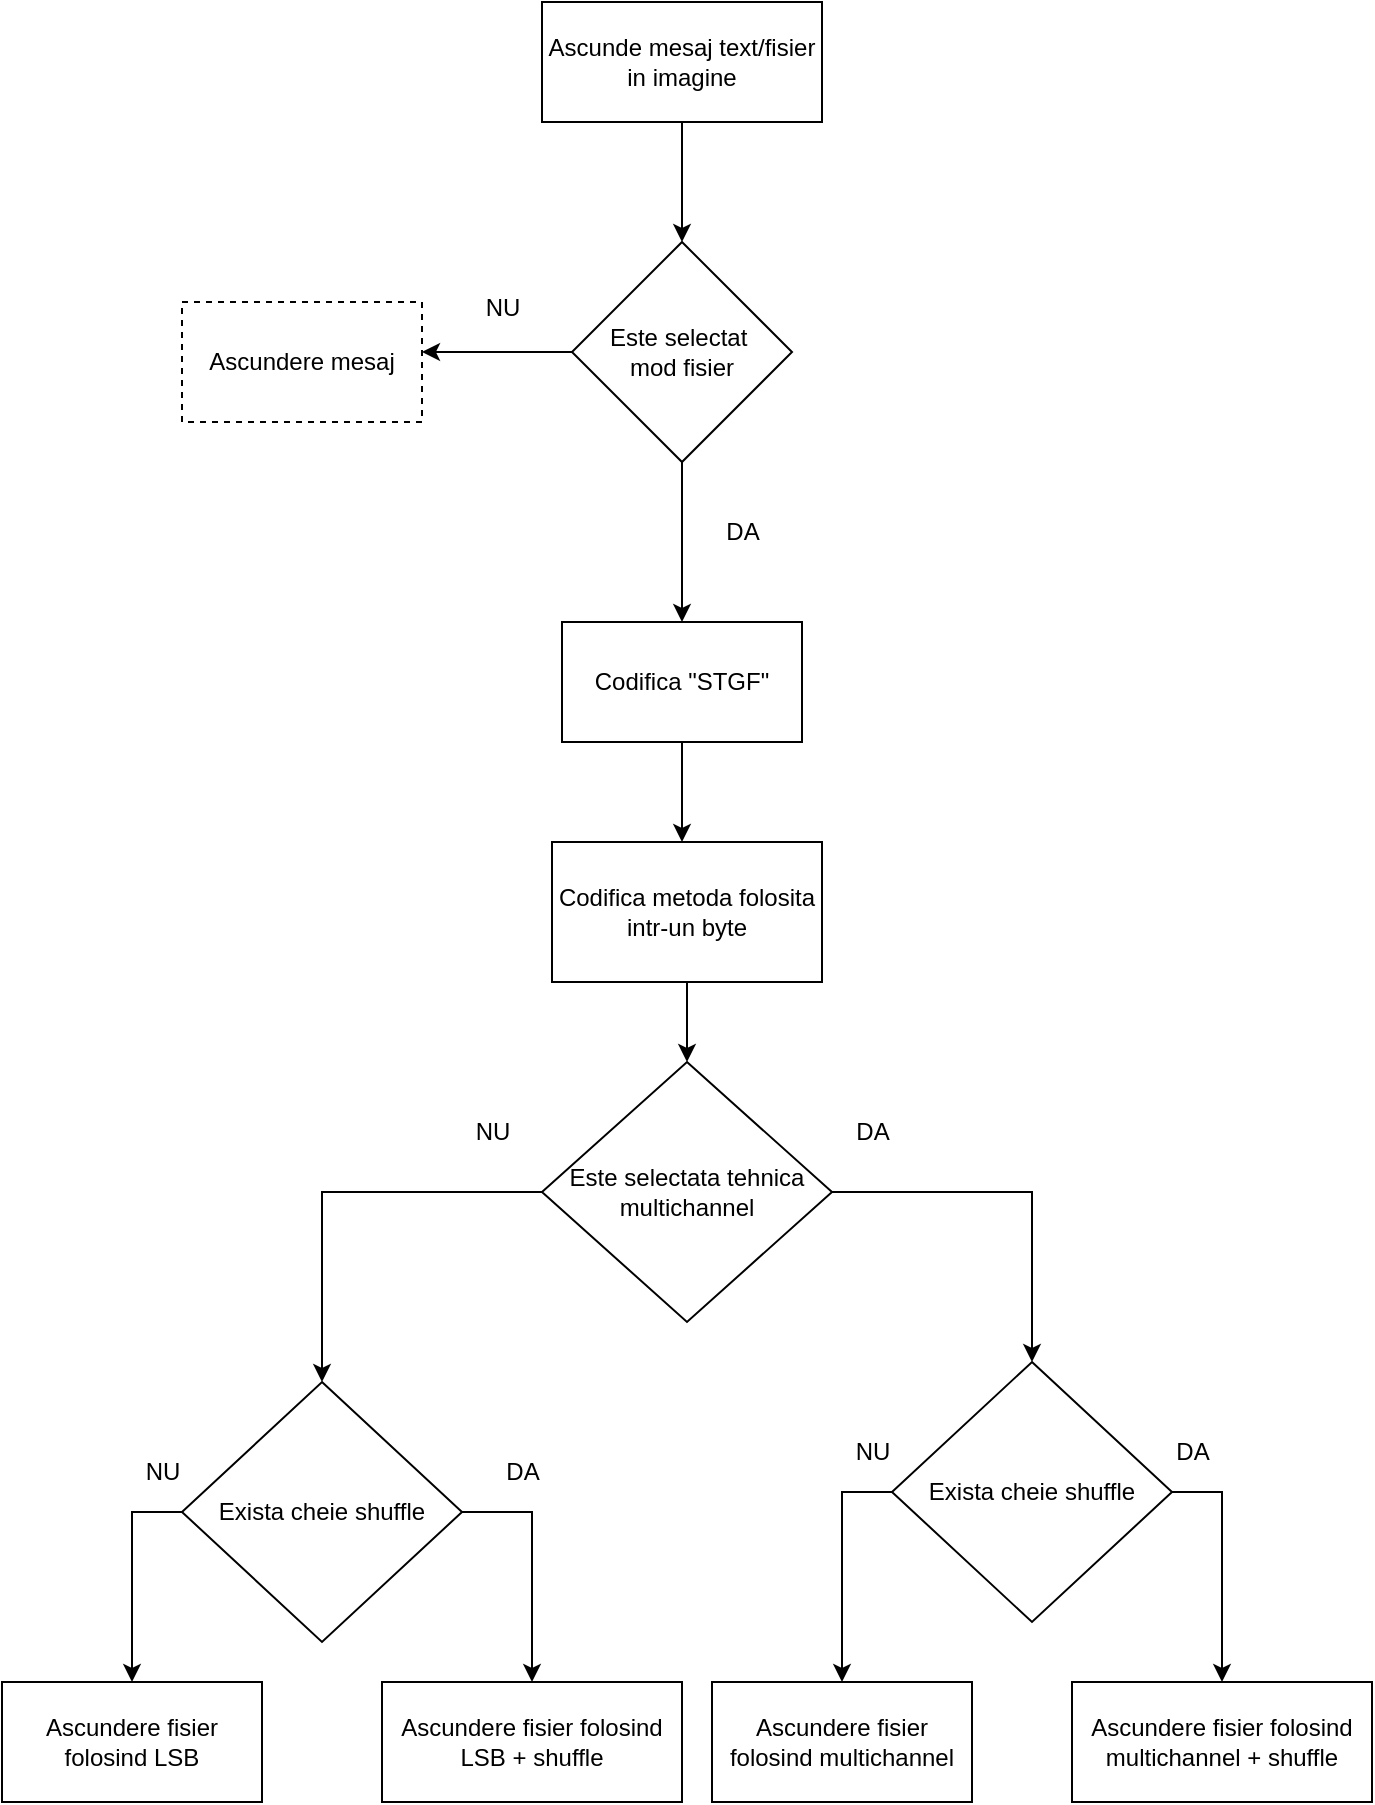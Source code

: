 <mxfile version="27.1.5">
  <diagram name="Page-1" id="K-sxUWhbFrWCEqYCbN1u">
    <mxGraphModel dx="1665" dy="749" grid="1" gridSize="10" guides="1" tooltips="1" connect="1" arrows="1" fold="1" page="1" pageScale="1" pageWidth="2000" pageHeight="2000" math="0" shadow="0">
      <root>
        <mxCell id="0" />
        <mxCell id="1" parent="0" />
        <mxCell id="Z8RvkhJ9j8ZMX2Gw0k4A-1" style="edgeStyle=orthogonalEdgeStyle;rounded=0;orthogonalLoop=1;jettySize=auto;html=1;exitX=0.5;exitY=1;exitDx=0;exitDy=0;entryX=0.5;entryY=0;entryDx=0;entryDy=0;strokeColor=light-dark(#000000,#3333FF);" edge="1" parent="1" source="Z8RvkhJ9j8ZMX2Gw0k4A-2" target="Z8RvkhJ9j8ZMX2Gw0k4A-4">
          <mxGeometry relative="1" as="geometry" />
        </mxCell>
        <mxCell id="Z8RvkhJ9j8ZMX2Gw0k4A-2" value="Ascunde mesaj text/fisier in imagine" style="rounded=0;whiteSpace=wrap;html=1;" vertex="1" parent="1">
          <mxGeometry x="670" y="200" width="140" height="60" as="geometry" />
        </mxCell>
        <mxCell id="Z8RvkhJ9j8ZMX2Gw0k4A-3" style="edgeStyle=orthogonalEdgeStyle;rounded=0;orthogonalLoop=1;jettySize=auto;html=1;exitX=0;exitY=0.5;exitDx=0;exitDy=0;strokeColor=light-dark(#000000,#3333FF);" edge="1" parent="1" source="Z8RvkhJ9j8ZMX2Gw0k4A-4">
          <mxGeometry relative="1" as="geometry">
            <mxPoint x="610" y="375" as="targetPoint" />
          </mxGeometry>
        </mxCell>
        <mxCell id="Z8RvkhJ9j8ZMX2Gw0k4A-9" style="edgeStyle=orthogonalEdgeStyle;rounded=0;orthogonalLoop=1;jettySize=auto;html=1;exitX=0.5;exitY=1;exitDx=0;exitDy=0;entryX=0.5;entryY=0;entryDx=0;entryDy=0;strokeColor=light-dark(#000000,#3333FF);" edge="1" parent="1" source="Z8RvkhJ9j8ZMX2Gw0k4A-4">
          <mxGeometry relative="1" as="geometry">
            <mxPoint x="740" y="510" as="targetPoint" />
          </mxGeometry>
        </mxCell>
        <mxCell id="Z8RvkhJ9j8ZMX2Gw0k4A-4" value="Este selectat&amp;nbsp;&lt;div&gt;m&lt;span style=&quot;background-color: transparent; color: light-dark(rgb(0, 0, 0), rgb(255, 255, 255));&quot;&gt;od fisier&lt;/span&gt;&lt;/div&gt;" style="rhombus;whiteSpace=wrap;html=1;" vertex="1" parent="1">
          <mxGeometry x="685" y="320" width="110" height="110" as="geometry" />
        </mxCell>
        <mxCell id="Z8RvkhJ9j8ZMX2Gw0k4A-5" value="&lt;font style=&quot;color: light-dark(rgb(0, 0, 0), rgb(153, 153, 255));&quot;&gt;DA&lt;/font&gt;" style="text;html=1;align=center;verticalAlign=middle;resizable=0;points=[];autosize=1;strokeColor=none;fillColor=none;" vertex="1" parent="1">
          <mxGeometry x="750" y="450" width="40" height="30" as="geometry" />
        </mxCell>
        <mxCell id="Z8RvkhJ9j8ZMX2Gw0k4A-6" value="&lt;font style=&quot;color: light-dark(rgb(0, 0, 0), rgb(153, 153, 255));&quot;&gt;NU&lt;/font&gt;" style="text;html=1;align=center;verticalAlign=middle;resizable=0;points=[];autosize=1;strokeColor=none;fillColor=none;" vertex="1" parent="1">
          <mxGeometry x="630" y="338" width="40" height="30" as="geometry" />
        </mxCell>
        <mxCell id="Z8RvkhJ9j8ZMX2Gw0k4A-7" value="Ascundere mesaj" style="rounded=0;whiteSpace=wrap;html=1;dashed=1;" vertex="1" parent="1">
          <mxGeometry x="490" y="350" width="120" height="60" as="geometry" />
        </mxCell>
        <mxCell id="Z8RvkhJ9j8ZMX2Gw0k4A-12" style="edgeStyle=orthogonalEdgeStyle;rounded=0;orthogonalLoop=1;jettySize=auto;html=1;exitX=0.5;exitY=1;exitDx=0;exitDy=0;entryX=0.5;entryY=0;entryDx=0;entryDy=0;strokeColor=light-dark(#000000,#3333FF);" edge="1" parent="1" source="Z8RvkhJ9j8ZMX2Gw0k4A-10">
          <mxGeometry relative="1" as="geometry">
            <mxPoint x="740" y="620" as="targetPoint" />
          </mxGeometry>
        </mxCell>
        <mxCell id="Z8RvkhJ9j8ZMX2Gw0k4A-10" value="Codifica &quot;STGF&quot;" style="rounded=0;whiteSpace=wrap;html=1;" vertex="1" parent="1">
          <mxGeometry x="680" y="510" width="120" height="60" as="geometry" />
        </mxCell>
        <mxCell id="Z8RvkhJ9j8ZMX2Gw0k4A-16" style="edgeStyle=orthogonalEdgeStyle;rounded=0;orthogonalLoop=1;jettySize=auto;html=1;exitX=0.5;exitY=1;exitDx=0;exitDy=0;entryX=0.5;entryY=0;entryDx=0;entryDy=0;strokeColor=light-dark(#000000,#3333FF);" edge="1" parent="1" source="Z8RvkhJ9j8ZMX2Gw0k4A-14" target="Z8RvkhJ9j8ZMX2Gw0k4A-19">
          <mxGeometry relative="1" as="geometry">
            <mxPoint x="740" y="720" as="targetPoint" />
          </mxGeometry>
        </mxCell>
        <mxCell id="Z8RvkhJ9j8ZMX2Gw0k4A-14" value="Codifica metoda folosita intr-un byte" style="rounded=0;whiteSpace=wrap;html=1;" vertex="1" parent="1">
          <mxGeometry x="675" y="620" width="135" height="70" as="geometry" />
        </mxCell>
        <mxCell id="Z8RvkhJ9j8ZMX2Gw0k4A-17" style="edgeStyle=orthogonalEdgeStyle;rounded=0;orthogonalLoop=1;jettySize=auto;html=1;exitX=1;exitY=0.5;exitDx=0;exitDy=0;entryX=0.5;entryY=0;entryDx=0;entryDy=0;strokeColor=light-dark(#000000,#3333FF);" edge="1" parent="1" source="Z8RvkhJ9j8ZMX2Gw0k4A-19" target="Z8RvkhJ9j8ZMX2Gw0k4A-23">
          <mxGeometry relative="1" as="geometry">
            <mxPoint x="895" y="785" as="targetPoint" />
          </mxGeometry>
        </mxCell>
        <mxCell id="Z8RvkhJ9j8ZMX2Gw0k4A-18" style="edgeStyle=orthogonalEdgeStyle;rounded=0;orthogonalLoop=1;jettySize=auto;html=1;exitX=0;exitY=0.5;exitDx=0;exitDy=0;entryX=0.5;entryY=0;entryDx=0;entryDy=0;strokeColor=light-dark(#000000,#3333FF);" edge="1" parent="1" source="Z8RvkhJ9j8ZMX2Gw0k4A-19" target="Z8RvkhJ9j8ZMX2Gw0k4A-30">
          <mxGeometry relative="1" as="geometry" />
        </mxCell>
        <mxCell id="Z8RvkhJ9j8ZMX2Gw0k4A-19" value="Este selectata tehnica multichannel" style="rhombus;whiteSpace=wrap;html=1;" vertex="1" parent="1">
          <mxGeometry x="670" y="730" width="145" height="130" as="geometry" />
        </mxCell>
        <mxCell id="Z8RvkhJ9j8ZMX2Gw0k4A-20" value="&lt;font style=&quot;color: light-dark(rgb(0, 0, 0), rgb(153, 153, 255));&quot;&gt;DA&lt;/font&gt;" style="text;html=1;align=center;verticalAlign=middle;resizable=0;points=[];autosize=1;strokeColor=none;fillColor=none;" vertex="1" parent="1">
          <mxGeometry x="815" y="750" width="40" height="30" as="geometry" />
        </mxCell>
        <mxCell id="Z8RvkhJ9j8ZMX2Gw0k4A-21" style="edgeStyle=orthogonalEdgeStyle;rounded=0;orthogonalLoop=1;jettySize=auto;html=1;exitX=1;exitY=0.5;exitDx=0;exitDy=0;entryX=0.5;entryY=0;entryDx=0;entryDy=0;strokeColor=light-dark(#000000,#3333FF);" edge="1" parent="1" source="Z8RvkhJ9j8ZMX2Gw0k4A-23" target="Z8RvkhJ9j8ZMX2Gw0k4A-27">
          <mxGeometry relative="1" as="geometry">
            <mxPoint x="1035" y="945" as="targetPoint" />
          </mxGeometry>
        </mxCell>
        <mxCell id="Z8RvkhJ9j8ZMX2Gw0k4A-22" style="edgeStyle=orthogonalEdgeStyle;rounded=0;orthogonalLoop=1;jettySize=auto;html=1;exitX=0;exitY=0.5;exitDx=0;exitDy=0;entryX=0.5;entryY=0;entryDx=0;entryDy=0;strokeColor=light-dark(#000000,#3333FF);" edge="1" parent="1" source="Z8RvkhJ9j8ZMX2Gw0k4A-23" target="Z8RvkhJ9j8ZMX2Gw0k4A-26">
          <mxGeometry relative="1" as="geometry">
            <mxPoint x="795" y="945" as="targetPoint" />
          </mxGeometry>
        </mxCell>
        <mxCell id="Z8RvkhJ9j8ZMX2Gw0k4A-23" value="Exista cheie shuffle" style="rhombus;whiteSpace=wrap;html=1;" vertex="1" parent="1">
          <mxGeometry x="845" y="880" width="140" height="130" as="geometry" />
        </mxCell>
        <mxCell id="Z8RvkhJ9j8ZMX2Gw0k4A-24" value="&lt;font style=&quot;color: light-dark(rgb(0, 0, 0), rgb(153, 153, 255));&quot;&gt;DA&lt;/font&gt;" style="text;html=1;align=center;verticalAlign=middle;resizable=0;points=[];autosize=1;strokeColor=none;fillColor=none;" vertex="1" parent="1">
          <mxGeometry x="975" y="910" width="40" height="30" as="geometry" />
        </mxCell>
        <mxCell id="Z8RvkhJ9j8ZMX2Gw0k4A-25" value="&lt;font style=&quot;color: light-dark(rgb(0, 0, 0), rgb(153, 153, 255));&quot;&gt;NU&lt;/font&gt;" style="text;html=1;align=center;verticalAlign=middle;resizable=0;points=[];autosize=1;strokeColor=none;fillColor=none;" vertex="1" parent="1">
          <mxGeometry x="815" y="910" width="40" height="30" as="geometry" />
        </mxCell>
        <mxCell id="Z8RvkhJ9j8ZMX2Gw0k4A-26" value="Ascundere fisier folosind multichannel" style="rounded=0;whiteSpace=wrap;html=1;" vertex="1" parent="1">
          <mxGeometry x="755" y="1040" width="130" height="60" as="geometry" />
        </mxCell>
        <mxCell id="Z8RvkhJ9j8ZMX2Gw0k4A-27" value="Ascundere fisier folosind multichannel + shuffle" style="rounded=0;whiteSpace=wrap;html=1;" vertex="1" parent="1">
          <mxGeometry x="935" y="1040" width="150" height="60" as="geometry" />
        </mxCell>
        <mxCell id="Z8RvkhJ9j8ZMX2Gw0k4A-28" style="edgeStyle=orthogonalEdgeStyle;rounded=0;orthogonalLoop=1;jettySize=auto;html=1;exitX=1;exitY=0.5;exitDx=0;exitDy=0;entryX=0.5;entryY=0;entryDx=0;entryDy=0;strokeColor=light-dark(#000000,#3333FF);" edge="1" parent="1" source="Z8RvkhJ9j8ZMX2Gw0k4A-30" target="Z8RvkhJ9j8ZMX2Gw0k4A-34">
          <mxGeometry relative="1" as="geometry">
            <mxPoint x="690" y="945" as="targetPoint" />
          </mxGeometry>
        </mxCell>
        <mxCell id="Z8RvkhJ9j8ZMX2Gw0k4A-29" style="edgeStyle=orthogonalEdgeStyle;rounded=0;orthogonalLoop=1;jettySize=auto;html=1;exitX=0;exitY=0.5;exitDx=0;exitDy=0;entryX=0.5;entryY=0;entryDx=0;entryDy=0;strokeColor=light-dark(#000000,#3333FF);" edge="1" parent="1" source="Z8RvkhJ9j8ZMX2Gw0k4A-30" target="Z8RvkhJ9j8ZMX2Gw0k4A-33">
          <mxGeometry relative="1" as="geometry">
            <mxPoint x="450" y="945" as="targetPoint" />
          </mxGeometry>
        </mxCell>
        <mxCell id="Z8RvkhJ9j8ZMX2Gw0k4A-30" value="Exista cheie shuffle" style="rhombus;whiteSpace=wrap;html=1;" vertex="1" parent="1">
          <mxGeometry x="490" y="890" width="140" height="130" as="geometry" />
        </mxCell>
        <mxCell id="Z8RvkhJ9j8ZMX2Gw0k4A-31" value="&lt;font style=&quot;color: light-dark(rgb(0, 0, 0), rgb(153, 153, 255));&quot;&gt;DA&lt;/font&gt;" style="text;html=1;align=center;verticalAlign=middle;resizable=0;points=[];autosize=1;strokeColor=none;fillColor=none;" vertex="1" parent="1">
          <mxGeometry x="640" y="920" width="40" height="30" as="geometry" />
        </mxCell>
        <mxCell id="Z8RvkhJ9j8ZMX2Gw0k4A-32" value="&lt;font style=&quot;color: light-dark(rgb(0, 0, 0), rgb(153, 153, 255));&quot;&gt;NU&lt;/font&gt;" style="text;html=1;align=center;verticalAlign=middle;resizable=0;points=[];autosize=1;strokeColor=none;fillColor=none;" vertex="1" parent="1">
          <mxGeometry x="460" y="920" width="40" height="30" as="geometry" />
        </mxCell>
        <mxCell id="Z8RvkhJ9j8ZMX2Gw0k4A-33" value="Ascundere fisier folosind LSB" style="rounded=0;whiteSpace=wrap;html=1;" vertex="1" parent="1">
          <mxGeometry x="400" y="1040" width="130" height="60" as="geometry" />
        </mxCell>
        <mxCell id="Z8RvkhJ9j8ZMX2Gw0k4A-34" value="Ascundere fisier folosind LSB + shuffle" style="rounded=0;whiteSpace=wrap;html=1;" vertex="1" parent="1">
          <mxGeometry x="590" y="1040" width="150" height="60" as="geometry" />
        </mxCell>
        <mxCell id="Z8RvkhJ9j8ZMX2Gw0k4A-35" value="&lt;font style=&quot;color: light-dark(rgb(0, 0, 0), rgb(153, 153, 255));&quot;&gt;NU&lt;/font&gt;" style="text;html=1;align=center;verticalAlign=middle;resizable=0;points=[];autosize=1;strokeColor=none;fillColor=none;" vertex="1" parent="1">
          <mxGeometry x="625" y="750" width="40" height="30" as="geometry" />
        </mxCell>
      </root>
    </mxGraphModel>
  </diagram>
</mxfile>
